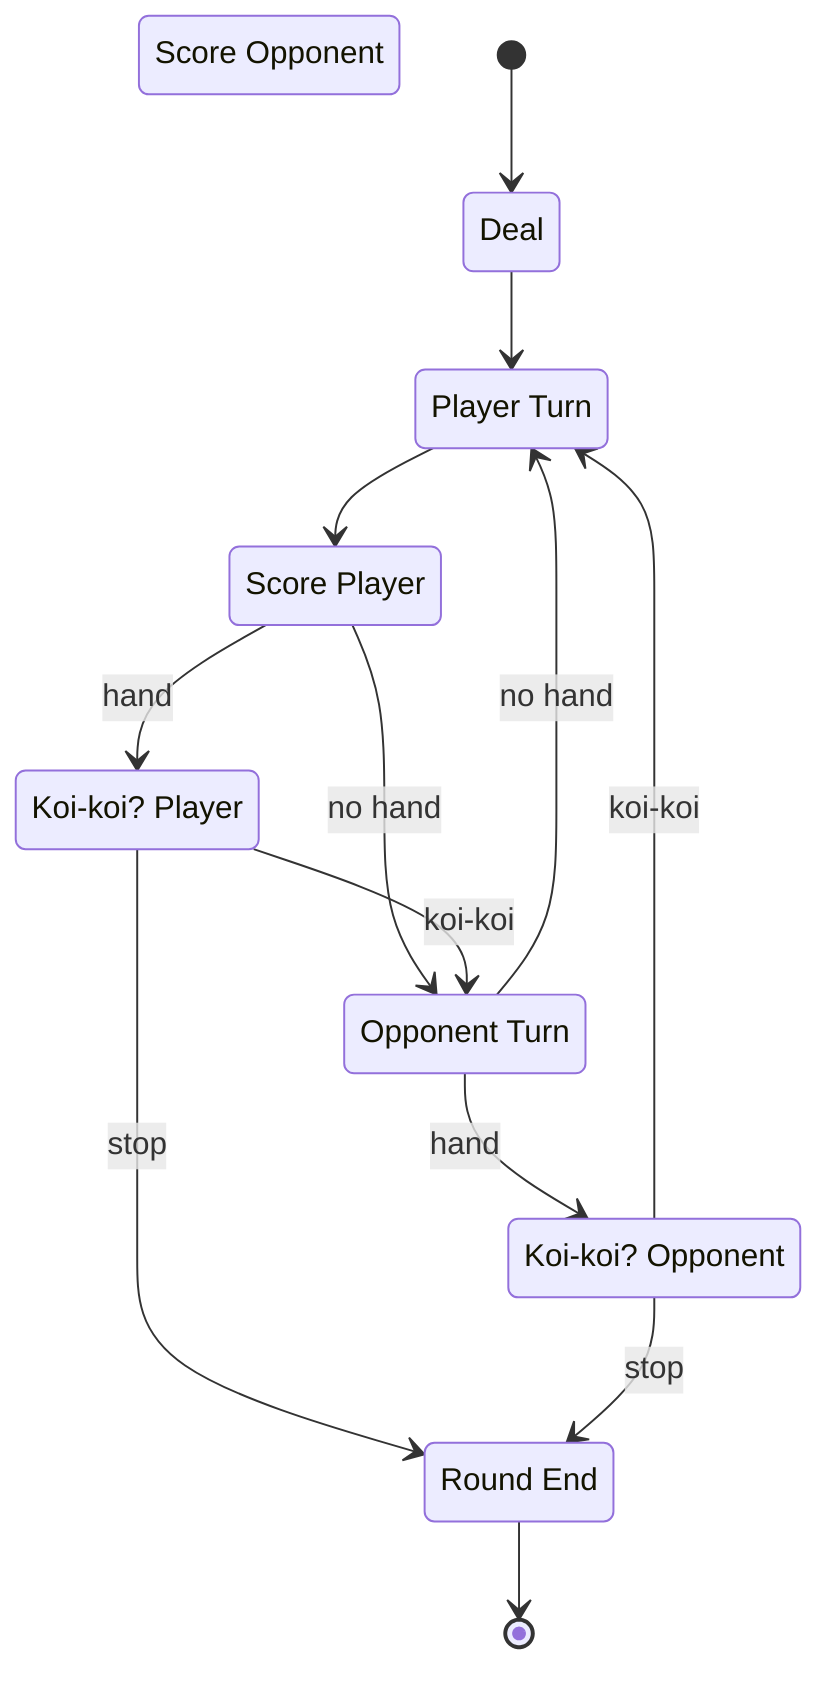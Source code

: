 stateDiagram-v2
    %% Define state labels upfront to avoid repetition
    s1: Deal
    s2: Player Turn
    s3: Opponent Turn
    s4: Score Player
    s5: Score Opponent
    s6: Koi-koi? Player
    s7: Koi-koi? Opponent
    s8: Round End

    [*] --> s1
    s1 --> s2
    s2 --> s4
    s4 --> s6 : hand
    s4 --> s3 : no hand
    s6 --> s3 : koi-koi
    s6 --> s8 : stop
    s3 --> s7 : hand
    s3 --> s2 : no hand
    s7 --> s2 : koi-koi
    s7 --> s8 : stop
    s8 --> [*]